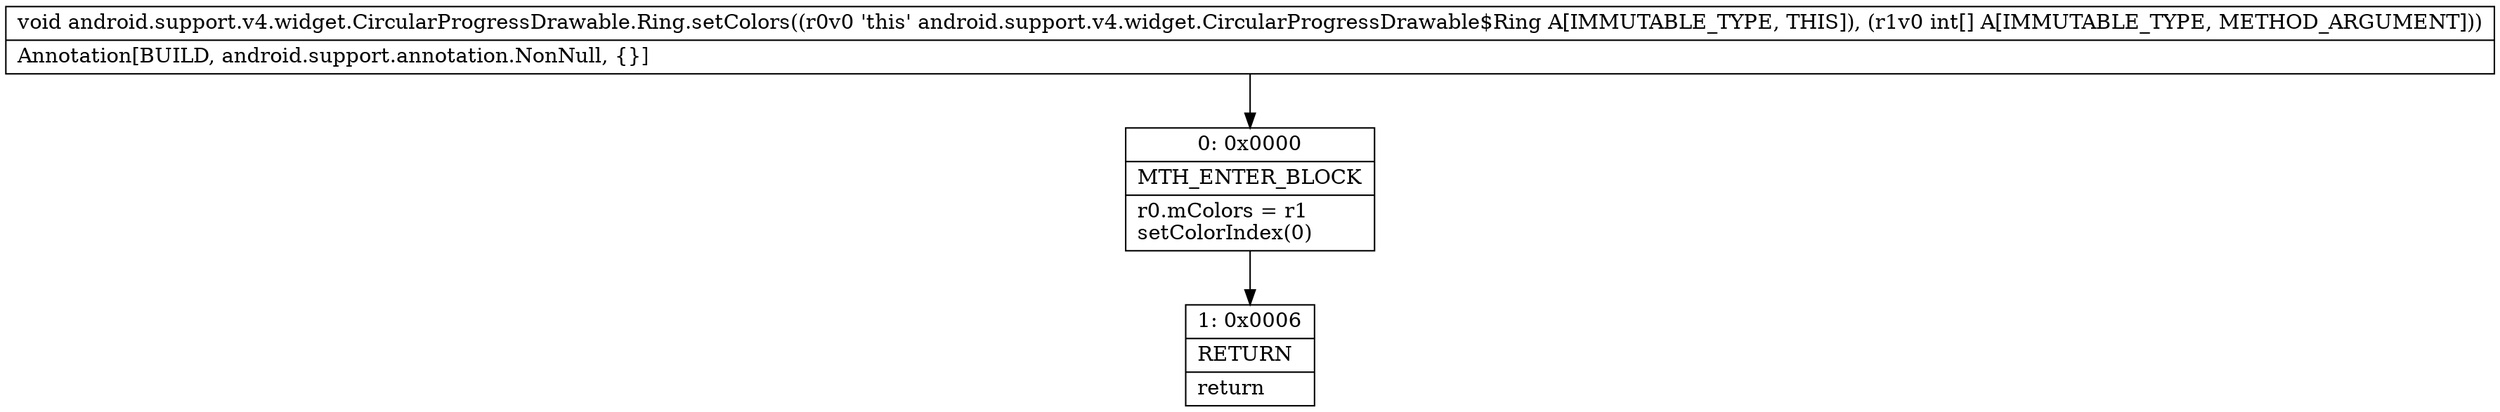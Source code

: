 digraph "CFG forandroid.support.v4.widget.CircularProgressDrawable.Ring.setColors([I)V" {
Node_0 [shape=record,label="{0\:\ 0x0000|MTH_ENTER_BLOCK\l|r0.mColors = r1\lsetColorIndex(0)\l}"];
Node_1 [shape=record,label="{1\:\ 0x0006|RETURN\l|return\l}"];
MethodNode[shape=record,label="{void android.support.v4.widget.CircularProgressDrawable.Ring.setColors((r0v0 'this' android.support.v4.widget.CircularProgressDrawable$Ring A[IMMUTABLE_TYPE, THIS]), (r1v0 int[] A[IMMUTABLE_TYPE, METHOD_ARGUMENT]))  | Annotation[BUILD, android.support.annotation.NonNull, \{\}]\l}"];
MethodNode -> Node_0;
Node_0 -> Node_1;
}

